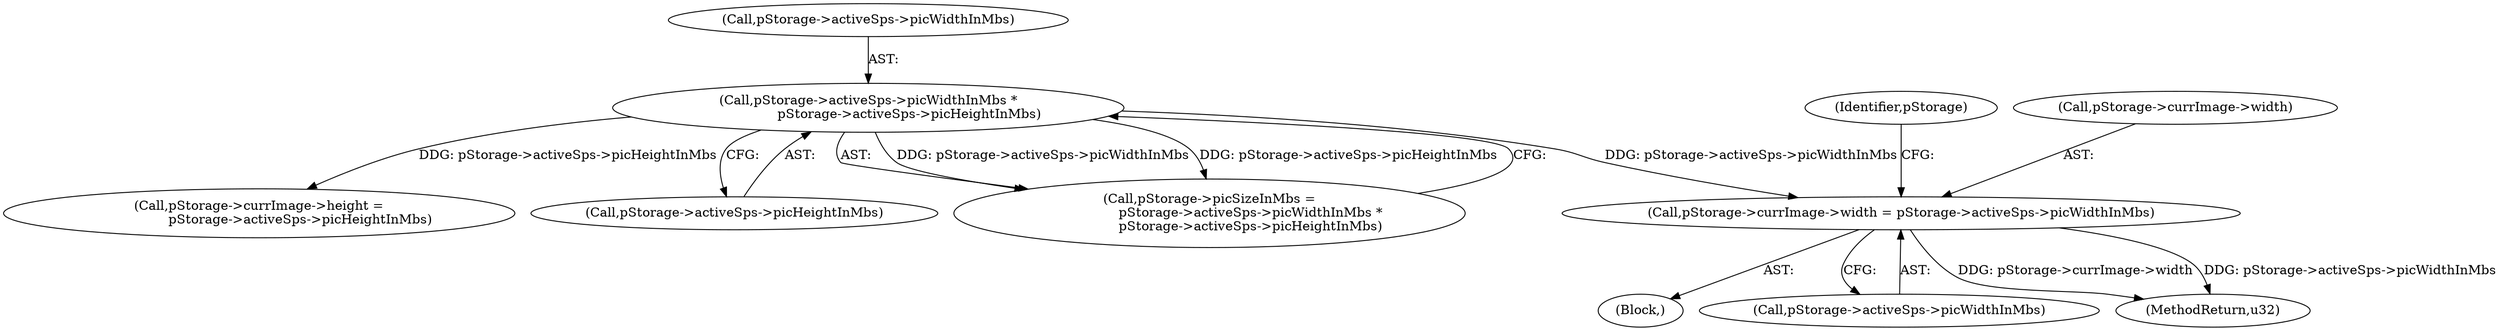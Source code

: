 digraph "0_Android_60547808ca4e9cfac50028c00c58a6ceb2319301@pointer" {
"1000517" [label="(Call,pStorage->currImage->width = pStorage->activeSps->picWidthInMbs)"];
"1000506" [label="(Call,pStorage->activeSps->picWidthInMbs *\n                    pStorage->activeSps->picHeightInMbs)"];
"1000531" [label="(Identifier,pStorage)"];
"1000507" [label="(Call,pStorage->activeSps->picWidthInMbs)"];
"1000517" [label="(Call,pStorage->currImage->width = pStorage->activeSps->picWidthInMbs)"];
"1000528" [label="(Call,pStorage->currImage->height =\n                    pStorage->activeSps->picHeightInMbs)"];
"1000512" [label="(Call,pStorage->activeSps->picHeightInMbs)"];
"1000518" [label="(Call,pStorage->currImage->width)"];
"1000502" [label="(Call,pStorage->picSizeInMbs =\n                    pStorage->activeSps->picWidthInMbs *\n                    pStorage->activeSps->picHeightInMbs)"];
"1000467" [label="(Block,)"];
"1000506" [label="(Call,pStorage->activeSps->picWidthInMbs *\n                    pStorage->activeSps->picHeightInMbs)"];
"1000523" [label="(Call,pStorage->activeSps->picWidthInMbs)"];
"1000568" [label="(MethodReturn,u32)"];
"1000517" -> "1000467"  [label="AST: "];
"1000517" -> "1000523"  [label="CFG: "];
"1000518" -> "1000517"  [label="AST: "];
"1000523" -> "1000517"  [label="AST: "];
"1000531" -> "1000517"  [label="CFG: "];
"1000517" -> "1000568"  [label="DDG: pStorage->currImage->width"];
"1000517" -> "1000568"  [label="DDG: pStorage->activeSps->picWidthInMbs"];
"1000506" -> "1000517"  [label="DDG: pStorage->activeSps->picWidthInMbs"];
"1000506" -> "1000502"  [label="AST: "];
"1000506" -> "1000512"  [label="CFG: "];
"1000507" -> "1000506"  [label="AST: "];
"1000512" -> "1000506"  [label="AST: "];
"1000502" -> "1000506"  [label="CFG: "];
"1000506" -> "1000502"  [label="DDG: pStorage->activeSps->picWidthInMbs"];
"1000506" -> "1000502"  [label="DDG: pStorage->activeSps->picHeightInMbs"];
"1000506" -> "1000528"  [label="DDG: pStorage->activeSps->picHeightInMbs"];
}
